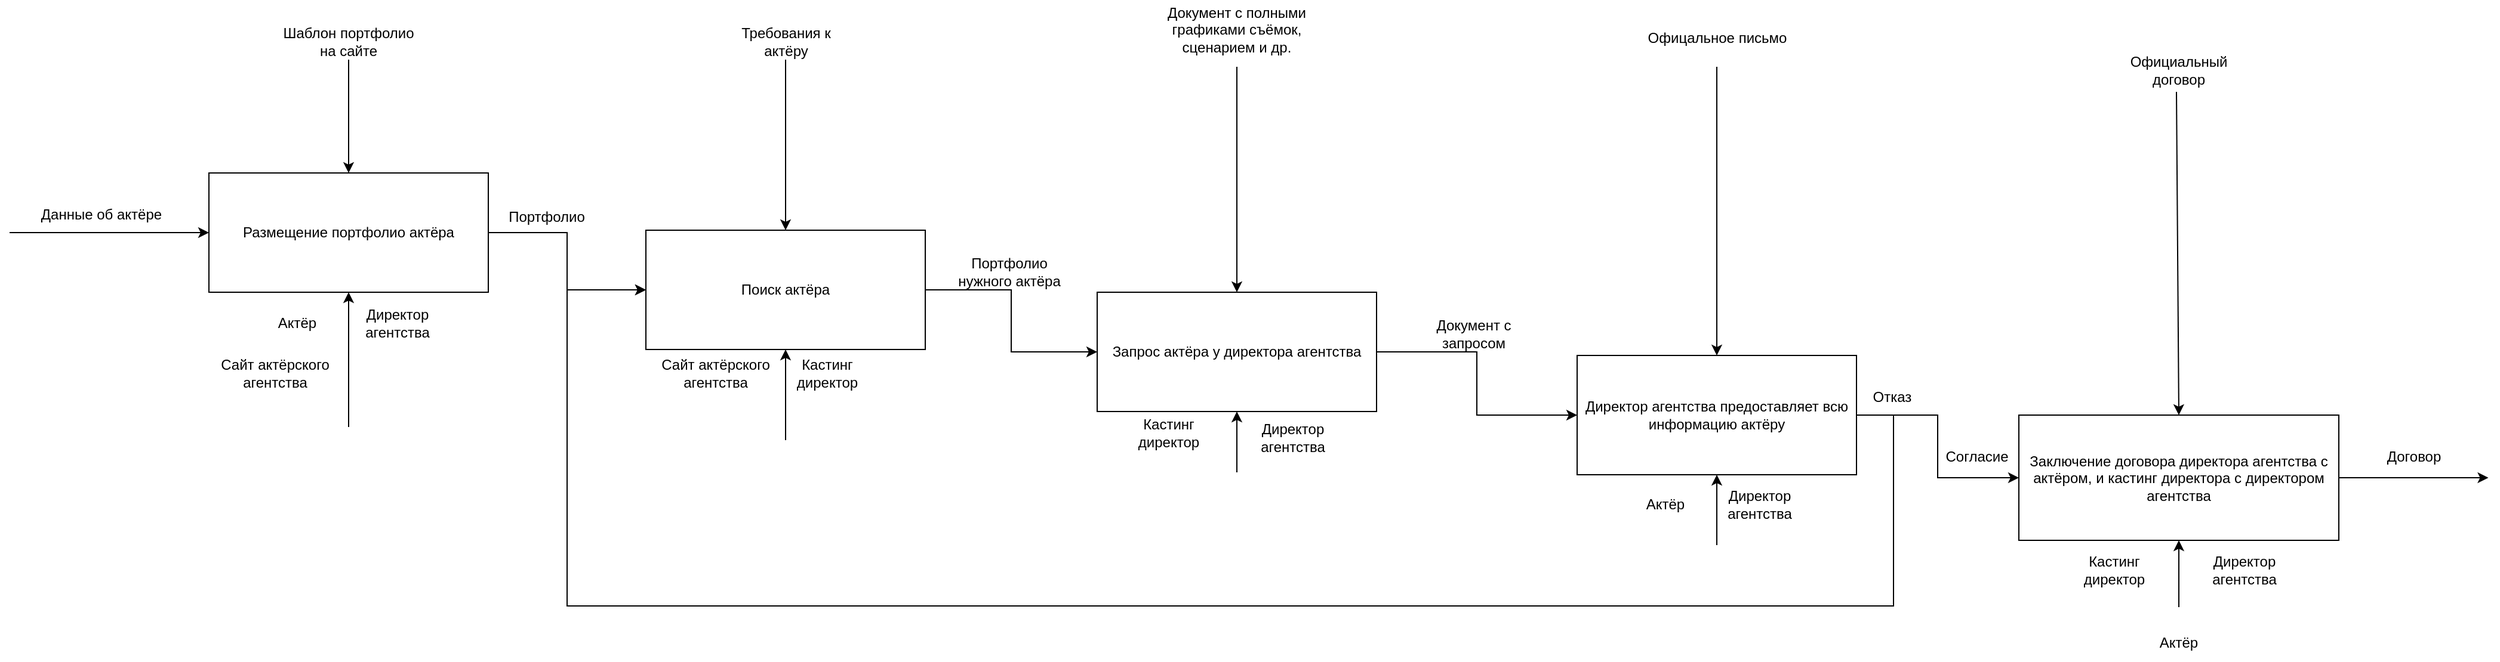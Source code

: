 <mxfile version="20.3.0" type="device"><diagram id="P8E6eVGnCVxWUXoTA7xs" name="Страница 2"><mxGraphModel dx="2431" dy="1293" grid="0" gridSize="10" guides="1" tooltips="1" connect="1" arrows="1" fold="1" page="0" pageScale="1" pageWidth="827" pageHeight="1169" math="0" shadow="0"><root><mxCell id="0"/><mxCell id="1" parent="0"/><mxCell id="MFwjyFP3NqE90Wog7oaT-13" style="edgeStyle=orthogonalEdgeStyle;rounded=0;orthogonalLoop=1;jettySize=auto;html=1;entryX=0;entryY=0.5;entryDx=0;entryDy=0;" parent="1" source="MFwjyFP3NqE90Wog7oaT-1" target="MFwjyFP3NqE90Wog7oaT-12" edge="1"><mxGeometry relative="1" as="geometry"/></mxCell><mxCell id="MFwjyFP3NqE90Wog7oaT-1" value="Размещение портфолио актёра" style="rounded=0;whiteSpace=wrap;html=1;" parent="1" vertex="1"><mxGeometry x="-62" y="148" width="234" height="100" as="geometry"/></mxCell><mxCell id="MFwjyFP3NqE90Wog7oaT-2" value="" style="endArrow=classic;html=1;rounded=0;entryX=0;entryY=0.5;entryDx=0;entryDy=0;" parent="1" target="MFwjyFP3NqE90Wog7oaT-1" edge="1"><mxGeometry width="50" height="50" relative="1" as="geometry"><mxPoint x="-229" y="198" as="sourcePoint"/><mxPoint x="138" y="187" as="targetPoint"/></mxGeometry></mxCell><mxCell id="MFwjyFP3NqE90Wog7oaT-3" value="" style="endArrow=classic;html=1;rounded=0;entryX=0.5;entryY=0;entryDx=0;entryDy=0;" parent="1" target="MFwjyFP3NqE90Wog7oaT-1" edge="1"><mxGeometry width="50" height="50" relative="1" as="geometry"><mxPoint x="55" y="53" as="sourcePoint"/><mxPoint x="138" y="187" as="targetPoint"/></mxGeometry></mxCell><mxCell id="MFwjyFP3NqE90Wog7oaT-4" value="" style="endArrow=classic;html=1;rounded=0;entryX=0.5;entryY=1;entryDx=0;entryDy=0;" parent="1" target="MFwjyFP3NqE90Wog7oaT-1" edge="1"><mxGeometry width="50" height="50" relative="1" as="geometry"><mxPoint x="55" y="361" as="sourcePoint"/><mxPoint x="138" y="187" as="targetPoint"/></mxGeometry></mxCell><mxCell id="MFwjyFP3NqE90Wog7oaT-6" value="Актёр" style="text;html=1;strokeColor=none;fillColor=none;align=center;verticalAlign=middle;whiteSpace=wrap;rounded=0;" parent="1" vertex="1"><mxGeometry x="-18" y="259" width="60" height="30" as="geometry"/></mxCell><mxCell id="MFwjyFP3NqE90Wog7oaT-7" value="Директор агентства" style="text;html=1;strokeColor=none;fillColor=none;align=center;verticalAlign=middle;whiteSpace=wrap;rounded=0;" parent="1" vertex="1"><mxGeometry x="66" y="259" width="60" height="30" as="geometry"/></mxCell><mxCell id="MFwjyFP3NqE90Wog7oaT-8" value="Данные об актёре" style="text;html=1;strokeColor=none;fillColor=none;align=center;verticalAlign=middle;whiteSpace=wrap;rounded=0;" parent="1" vertex="1"><mxGeometry x="-213" y="168" width="122" height="30" as="geometry"/></mxCell><mxCell id="MFwjyFP3NqE90Wog7oaT-9" value="Шаблон портфолио на сайте" style="text;html=1;strokeColor=none;fillColor=none;align=center;verticalAlign=middle;whiteSpace=wrap;rounded=0;" parent="1" vertex="1"><mxGeometry x="-8" y="23" width="126" height="30" as="geometry"/></mxCell><mxCell id="-zQI7SLkM4iUMvGTweKg-3" value="" style="edgeStyle=orthogonalEdgeStyle;rounded=0;orthogonalLoop=1;jettySize=auto;html=1;" edge="1" parent="1" source="MFwjyFP3NqE90Wog7oaT-12" target="-zQI7SLkM4iUMvGTweKg-2"><mxGeometry relative="1" as="geometry"/></mxCell><mxCell id="MFwjyFP3NqE90Wog7oaT-12" value="Поиск актёра" style="rounded=0;whiteSpace=wrap;html=1;" parent="1" vertex="1"><mxGeometry x="304" y="196" width="234" height="100" as="geometry"/></mxCell><mxCell id="MFwjyFP3NqE90Wog7oaT-14" value="Портфолио" style="text;html=1;strokeColor=none;fillColor=none;align=center;verticalAlign=middle;whiteSpace=wrap;rounded=0;" parent="1" vertex="1"><mxGeometry x="191" y="170" width="60" height="30" as="geometry"/></mxCell><mxCell id="MFwjyFP3NqE90Wog7oaT-20" value="" style="endArrow=classic;html=1;rounded=0;entryX=0.5;entryY=0;entryDx=0;entryDy=0;" parent="1" target="MFwjyFP3NqE90Wog7oaT-12" edge="1"><mxGeometry width="50" height="50" relative="1" as="geometry"><mxPoint x="421" y="53" as="sourcePoint"/><mxPoint x="138" y="158" as="targetPoint"/></mxGeometry></mxCell><mxCell id="MFwjyFP3NqE90Wog7oaT-21" value="Требования к актёру" style="text;html=1;strokeColor=none;fillColor=none;align=center;verticalAlign=middle;whiteSpace=wrap;rounded=0;" parent="1" vertex="1"><mxGeometry x="368.5" y="23" width="105" height="30" as="geometry"/></mxCell><mxCell id="MFwjyFP3NqE90Wog7oaT-22" value="" style="endArrow=classic;html=1;rounded=0;entryX=0.5;entryY=1;entryDx=0;entryDy=0;" parent="1" target="MFwjyFP3NqE90Wog7oaT-12" edge="1"><mxGeometry width="50" height="50" relative="1" as="geometry"><mxPoint x="421" y="372" as="sourcePoint"/><mxPoint x="138" y="151" as="targetPoint"/></mxGeometry></mxCell><mxCell id="MFwjyFP3NqE90Wog7oaT-23" value="Кастинг директор" style="text;html=1;strokeColor=none;fillColor=none;align=center;verticalAlign=middle;whiteSpace=wrap;rounded=0;" parent="1" vertex="1"><mxGeometry x="426" y="301" width="60" height="30" as="geometry"/></mxCell><mxCell id="MFwjyFP3NqE90Wog7oaT-24" value="Сайт актёрского агентства" style="text;html=1;strokeColor=none;fillColor=none;align=center;verticalAlign=middle;whiteSpace=wrap;rounded=0;" parent="1" vertex="1"><mxGeometry x="-70" y="301" width="127" height="30" as="geometry"/></mxCell><mxCell id="MFwjyFP3NqE90Wog7oaT-25" value="Сайт актёрского агентства" style="text;html=1;strokeColor=none;fillColor=none;align=center;verticalAlign=middle;whiteSpace=wrap;rounded=0;" parent="1" vertex="1"><mxGeometry x="299" y="301" width="127" height="30" as="geometry"/></mxCell><mxCell id="-zQI7SLkM4iUMvGTweKg-11" value="" style="edgeStyle=orthogonalEdgeStyle;rounded=0;orthogonalLoop=1;jettySize=auto;html=1;" edge="1" parent="1" source="-zQI7SLkM4iUMvGTweKg-2" target="-zQI7SLkM4iUMvGTweKg-10"><mxGeometry relative="1" as="geometry"/></mxCell><mxCell id="-zQI7SLkM4iUMvGTweKg-30" style="edgeStyle=orthogonalEdgeStyle;rounded=0;orthogonalLoop=1;jettySize=auto;html=1;entryX=0;entryY=0.5;entryDx=0;entryDy=0;exitX=1;exitY=0.5;exitDx=0;exitDy=0;" edge="1" parent="1" source="-zQI7SLkM4iUMvGTweKg-10" target="MFwjyFP3NqE90Wog7oaT-12"><mxGeometry relative="1" as="geometry"><mxPoint x="959" y="568" as="targetPoint"/><Array as="points"><mxPoint x="1349" y="351"/><mxPoint x="1349" y="511"/><mxPoint x="238" y="511"/><mxPoint x="238" y="246"/></Array></mxGeometry></mxCell><mxCell id="-zQI7SLkM4iUMvGTweKg-2" value="Запрос актёра у директора агентства" style="rounded=0;whiteSpace=wrap;html=1;" vertex="1" parent="1"><mxGeometry x="682" y="248" width="234" height="100" as="geometry"/></mxCell><mxCell id="-zQI7SLkM4iUMvGTweKg-4" value="" style="endArrow=classic;html=1;rounded=0;entryX=0.5;entryY=0;entryDx=0;entryDy=0;" edge="1" parent="1" target="-zQI7SLkM4iUMvGTweKg-2"><mxGeometry width="50" height="50" relative="1" as="geometry"><mxPoint x="799" y="59" as="sourcePoint"/><mxPoint x="625" y="346" as="targetPoint"/></mxGeometry></mxCell><mxCell id="-zQI7SLkM4iUMvGTweKg-5" value="" style="endArrow=classic;html=1;rounded=0;entryX=0.5;entryY=1;entryDx=0;entryDy=0;" edge="1" parent="1" target="-zQI7SLkM4iUMvGTweKg-2"><mxGeometry width="50" height="50" relative="1" as="geometry"><mxPoint x="799" y="399" as="sourcePoint"/><mxPoint x="625" y="346" as="targetPoint"/></mxGeometry></mxCell><mxCell id="-zQI7SLkM4iUMvGTweKg-6" value="Кастинг директор" style="text;html=1;strokeColor=none;fillColor=none;align=center;verticalAlign=middle;whiteSpace=wrap;rounded=0;" vertex="1" parent="1"><mxGeometry x="712" y="351" width="60" height="30" as="geometry"/></mxCell><mxCell id="-zQI7SLkM4iUMvGTweKg-7" value="Директор агентства" style="text;html=1;strokeColor=none;fillColor=none;align=center;verticalAlign=middle;whiteSpace=wrap;rounded=0;" vertex="1" parent="1"><mxGeometry x="816" y="355" width="60" height="30" as="geometry"/></mxCell><mxCell id="-zQI7SLkM4iUMvGTweKg-8" value="Документ с полными графиками съёмок, сценарием и др." style="text;html=1;strokeColor=none;fillColor=none;align=center;verticalAlign=middle;whiteSpace=wrap;rounded=0;" vertex="1" parent="1"><mxGeometry x="717" y="3" width="164" height="50" as="geometry"/></mxCell><mxCell id="-zQI7SLkM4iUMvGTweKg-9" value="Портфолио нужного актёра" style="text;html=1;strokeColor=none;fillColor=none;align=center;verticalAlign=middle;whiteSpace=wrap;rounded=0;" vertex="1" parent="1"><mxGeometry x="564" y="216" width="89" height="30" as="geometry"/></mxCell><mxCell id="-zQI7SLkM4iUMvGTweKg-20" value="" style="edgeStyle=orthogonalEdgeStyle;rounded=0;orthogonalLoop=1;jettySize=auto;html=1;" edge="1" parent="1" source="-zQI7SLkM4iUMvGTweKg-10" target="-zQI7SLkM4iUMvGTweKg-19"><mxGeometry relative="1" as="geometry"/></mxCell><mxCell id="-zQI7SLkM4iUMvGTweKg-10" value="Директор агентства предоставляет всю информацию актёру" style="rounded=0;whiteSpace=wrap;html=1;" vertex="1" parent="1"><mxGeometry x="1084" y="301" width="234" height="100" as="geometry"/></mxCell><mxCell id="-zQI7SLkM4iUMvGTweKg-12" value="" style="endArrow=classic;html=1;rounded=0;entryX=0.5;entryY=1;entryDx=0;entryDy=0;" edge="1" parent="1" target="-zQI7SLkM4iUMvGTweKg-10"><mxGeometry width="50" height="50" relative="1" as="geometry"><mxPoint x="1201" y="460" as="sourcePoint"/><mxPoint x="1036" y="343" as="targetPoint"/></mxGeometry></mxCell><mxCell id="-zQI7SLkM4iUMvGTweKg-13" value="Актёр" style="text;html=1;strokeColor=none;fillColor=none;align=center;verticalAlign=middle;whiteSpace=wrap;rounded=0;" vertex="1" parent="1"><mxGeometry x="1128" y="411" width="60" height="30" as="geometry"/></mxCell><mxCell id="-zQI7SLkM4iUMvGTweKg-14" value="Директор агентства" style="text;html=1;strokeColor=none;fillColor=none;align=center;verticalAlign=middle;whiteSpace=wrap;rounded=0;" vertex="1" parent="1"><mxGeometry x="1207" y="411" width="60" height="30" as="geometry"/></mxCell><mxCell id="-zQI7SLkM4iUMvGTweKg-15" value="" style="endArrow=classic;html=1;rounded=0;entryX=0.5;entryY=0;entryDx=0;entryDy=0;" edge="1" parent="1" target="-zQI7SLkM4iUMvGTweKg-10"><mxGeometry width="50" height="50" relative="1" as="geometry"><mxPoint x="1201" y="59" as="sourcePoint"/><mxPoint x="1047" y="332" as="targetPoint"/></mxGeometry></mxCell><mxCell id="-zQI7SLkM4iUMvGTweKg-17" value="Офицальное письмо" style="text;html=1;strokeColor=none;fillColor=none;align=center;verticalAlign=middle;whiteSpace=wrap;rounded=0;" vertex="1" parent="1"><mxGeometry x="1136" y="12" width="131" height="46" as="geometry"/></mxCell><mxCell id="-zQI7SLkM4iUMvGTweKg-18" value="Документ с запросом" style="text;html=1;strokeColor=none;fillColor=none;align=center;verticalAlign=middle;whiteSpace=wrap;rounded=0;" vertex="1" parent="1"><mxGeometry x="954" y="268" width="87" height="30" as="geometry"/></mxCell><mxCell id="-zQI7SLkM4iUMvGTweKg-33" style="edgeStyle=orthogonalEdgeStyle;rounded=0;orthogonalLoop=1;jettySize=auto;html=1;" edge="1" parent="1" source="-zQI7SLkM4iUMvGTweKg-19"><mxGeometry relative="1" as="geometry"><mxPoint x="1847.276" y="403.5" as="targetPoint"/></mxGeometry></mxCell><mxCell id="-zQI7SLkM4iUMvGTweKg-19" value="Заключение договора директора агентства с актёром, и кастинг директора с директором агентства" style="rounded=0;whiteSpace=wrap;html=1;" vertex="1" parent="1"><mxGeometry x="1454" y="351" width="268" height="105" as="geometry"/></mxCell><mxCell id="-zQI7SLkM4iUMvGTweKg-21" value="Согласие" style="text;html=1;strokeColor=none;fillColor=none;align=center;verticalAlign=middle;whiteSpace=wrap;rounded=0;" vertex="1" parent="1"><mxGeometry x="1389" y="371" width="60" height="30" as="geometry"/></mxCell><mxCell id="-zQI7SLkM4iUMvGTweKg-23" value="" style="endArrow=classic;html=1;rounded=0;entryX=0.5;entryY=1;entryDx=0;entryDy=0;" edge="1" parent="1" target="-zQI7SLkM4iUMvGTweKg-19"><mxGeometry width="50" height="50" relative="1" as="geometry"><mxPoint x="1588" y="512" as="sourcePoint"/><mxPoint x="1386" y="345" as="targetPoint"/></mxGeometry></mxCell><mxCell id="-zQI7SLkM4iUMvGTweKg-24" value="" style="endArrow=classic;html=1;rounded=0;entryX=0.5;entryY=0;entryDx=0;entryDy=0;" edge="1" parent="1" target="-zQI7SLkM4iUMvGTweKg-19"><mxGeometry width="50" height="50" relative="1" as="geometry"><mxPoint x="1586" y="80" as="sourcePoint"/><mxPoint x="1386" y="345" as="targetPoint"/></mxGeometry></mxCell><mxCell id="-zQI7SLkM4iUMvGTweKg-25" value="Официальный договор" style="text;html=1;strokeColor=none;fillColor=none;align=center;verticalAlign=middle;whiteSpace=wrap;rounded=0;" vertex="1" parent="1"><mxGeometry x="1540" y="47" width="96" height="30" as="geometry"/></mxCell><mxCell id="-zQI7SLkM4iUMvGTweKg-26" value="Кастинг директор" style="text;html=1;strokeColor=none;fillColor=none;align=center;verticalAlign=middle;whiteSpace=wrap;rounded=0;" vertex="1" parent="1"><mxGeometry x="1504" y="466" width="60" height="30" as="geometry"/></mxCell><mxCell id="-zQI7SLkM4iUMvGTweKg-27" value="Актёр" style="text;html=1;strokeColor=none;fillColor=none;align=center;verticalAlign=middle;whiteSpace=wrap;rounded=0;" vertex="1" parent="1"><mxGeometry x="1558" y="527" width="60" height="30" as="geometry"/></mxCell><mxCell id="-zQI7SLkM4iUMvGTweKg-28" value="Директор агентства" style="text;html=1;strokeColor=none;fillColor=none;align=center;verticalAlign=middle;whiteSpace=wrap;rounded=0;" vertex="1" parent="1"><mxGeometry x="1613" y="466" width="60" height="30" as="geometry"/></mxCell><mxCell id="-zQI7SLkM4iUMvGTweKg-31" value="Отказ" style="text;html=1;strokeColor=none;fillColor=none;align=center;verticalAlign=middle;whiteSpace=wrap;rounded=0;" vertex="1" parent="1"><mxGeometry x="1318" y="321" width="60" height="30" as="geometry"/></mxCell><mxCell id="-zQI7SLkM4iUMvGTweKg-35" value="Договор" style="text;html=1;strokeColor=none;fillColor=none;align=center;verticalAlign=middle;whiteSpace=wrap;rounded=0;" vertex="1" parent="1"><mxGeometry x="1755" y="371" width="60" height="30" as="geometry"/></mxCell></root></mxGraphModel></diagram></mxfile>